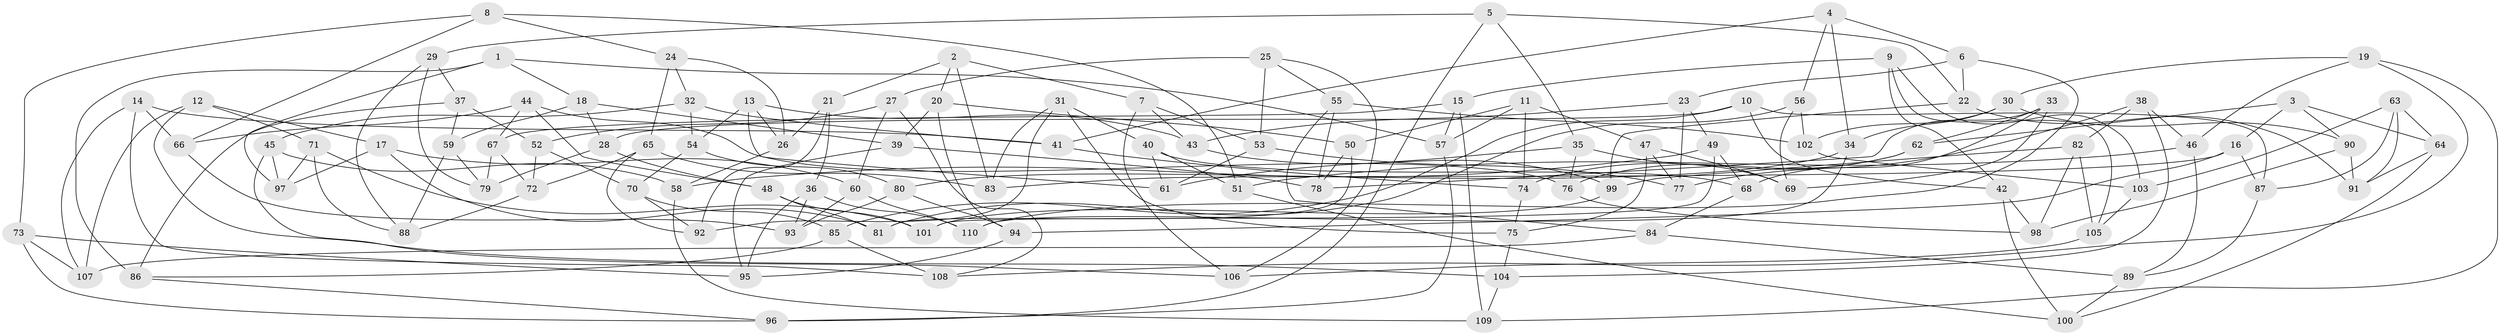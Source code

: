 // Generated by graph-tools (version 1.1) at 2025/50/03/09/25 03:50:46]
// undirected, 110 vertices, 220 edges
graph export_dot {
graph [start="1"]
  node [color=gray90,style=filled];
  1;
  2;
  3;
  4;
  5;
  6;
  7;
  8;
  9;
  10;
  11;
  12;
  13;
  14;
  15;
  16;
  17;
  18;
  19;
  20;
  21;
  22;
  23;
  24;
  25;
  26;
  27;
  28;
  29;
  30;
  31;
  32;
  33;
  34;
  35;
  36;
  37;
  38;
  39;
  40;
  41;
  42;
  43;
  44;
  45;
  46;
  47;
  48;
  49;
  50;
  51;
  52;
  53;
  54;
  55;
  56;
  57;
  58;
  59;
  60;
  61;
  62;
  63;
  64;
  65;
  66;
  67;
  68;
  69;
  70;
  71;
  72;
  73;
  74;
  75;
  76;
  77;
  78;
  79;
  80;
  81;
  82;
  83;
  84;
  85;
  86;
  87;
  88;
  89;
  90;
  91;
  92;
  93;
  94;
  95;
  96;
  97;
  98;
  99;
  100;
  101;
  102;
  103;
  104;
  105;
  106;
  107;
  108;
  109;
  110;
  1 -- 86;
  1 -- 18;
  1 -- 57;
  1 -- 97;
  2 -- 7;
  2 -- 20;
  2 -- 21;
  2 -- 83;
  3 -- 16;
  3 -- 64;
  3 -- 90;
  3 -- 62;
  4 -- 56;
  4 -- 34;
  4 -- 41;
  4 -- 6;
  5 -- 35;
  5 -- 29;
  5 -- 22;
  5 -- 96;
  6 -- 110;
  6 -- 23;
  6 -- 22;
  7 -- 106;
  7 -- 43;
  7 -- 53;
  8 -- 24;
  8 -- 66;
  8 -- 51;
  8 -- 73;
  9 -- 42;
  9 -- 15;
  9 -- 105;
  9 -- 103;
  10 -- 28;
  10 -- 85;
  10 -- 42;
  10 -- 87;
  11 -- 57;
  11 -- 47;
  11 -- 74;
  11 -- 50;
  12 -- 17;
  12 -- 104;
  12 -- 107;
  12 -- 71;
  13 -- 54;
  13 -- 61;
  13 -- 43;
  13 -- 26;
  14 -- 107;
  14 -- 108;
  14 -- 41;
  14 -- 66;
  15 -- 57;
  15 -- 109;
  15 -- 67;
  16 -- 94;
  16 -- 83;
  16 -- 87;
  17 -- 60;
  17 -- 97;
  17 -- 81;
  18 -- 59;
  18 -- 28;
  18 -- 39;
  19 -- 30;
  19 -- 109;
  19 -- 108;
  19 -- 46;
  20 -- 50;
  20 -- 39;
  20 -- 94;
  21 -- 92;
  21 -- 26;
  21 -- 36;
  22 -- 91;
  22 -- 99;
  23 -- 77;
  23 -- 49;
  23 -- 43;
  24 -- 26;
  24 -- 65;
  24 -- 32;
  25 -- 106;
  25 -- 55;
  25 -- 53;
  25 -- 27;
  26 -- 58;
  27 -- 60;
  27 -- 52;
  27 -- 108;
  28 -- 79;
  28 -- 48;
  29 -- 37;
  29 -- 88;
  29 -- 79;
  30 -- 90;
  30 -- 102;
  30 -- 34;
  31 -- 83;
  31 -- 92;
  31 -- 75;
  31 -- 40;
  32 -- 41;
  32 -- 45;
  32 -- 54;
  33 -- 69;
  33 -- 68;
  33 -- 62;
  33 -- 78;
  34 -- 110;
  34 -- 80;
  35 -- 61;
  35 -- 69;
  35 -- 76;
  36 -- 93;
  36 -- 110;
  36 -- 95;
  37 -- 59;
  37 -- 52;
  37 -- 86;
  38 -- 46;
  38 -- 77;
  38 -- 82;
  38 -- 104;
  39 -- 95;
  39 -- 78;
  40 -- 68;
  40 -- 61;
  40 -- 51;
  41 -- 74;
  42 -- 98;
  42 -- 100;
  43 -- 99;
  44 -- 76;
  44 -- 67;
  44 -- 48;
  44 -- 66;
  45 -- 97;
  45 -- 58;
  45 -- 106;
  46 -- 89;
  46 -- 51;
  47 -- 75;
  47 -- 69;
  47 -- 77;
  48 -- 81;
  48 -- 101;
  49 -- 58;
  49 -- 68;
  49 -- 101;
  50 -- 78;
  50 -- 81;
  51 -- 100;
  52 -- 70;
  52 -- 72;
  53 -- 61;
  53 -- 77;
  54 -- 70;
  54 -- 80;
  55 -- 102;
  55 -- 84;
  55 -- 78;
  56 -- 102;
  56 -- 81;
  56 -- 69;
  57 -- 96;
  58 -- 109;
  59 -- 88;
  59 -- 79;
  60 -- 93;
  60 -- 110;
  62 -- 76;
  62 -- 74;
  63 -- 103;
  63 -- 91;
  63 -- 64;
  63 -- 87;
  64 -- 91;
  64 -- 100;
  65 -- 83;
  65 -- 92;
  65 -- 72;
  66 -- 93;
  67 -- 79;
  67 -- 72;
  68 -- 84;
  70 -- 85;
  70 -- 92;
  71 -- 97;
  71 -- 88;
  71 -- 101;
  72 -- 88;
  73 -- 95;
  73 -- 107;
  73 -- 96;
  74 -- 75;
  75 -- 104;
  76 -- 98;
  80 -- 93;
  80 -- 94;
  82 -- 98;
  82 -- 105;
  82 -- 99;
  84 -- 107;
  84 -- 89;
  85 -- 86;
  85 -- 108;
  86 -- 96;
  87 -- 89;
  89 -- 100;
  90 -- 98;
  90 -- 91;
  94 -- 95;
  99 -- 101;
  102 -- 103;
  103 -- 105;
  104 -- 109;
  105 -- 106;
}
